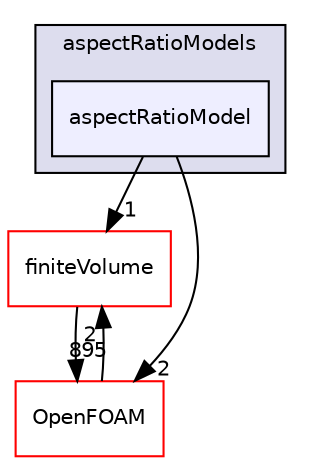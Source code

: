 digraph "src/phaseSystemModels/reactingEulerFoam/interfacialModels/aspectRatioModels/aspectRatioModel" {
  bgcolor=transparent;
  compound=true
  node [ fontsize="10", fontname="Helvetica"];
  edge [ labelfontsize="10", labelfontname="Helvetica"];
  subgraph clusterdir_988ffc8214f1b79cb3b086ce7a8911c8 {
    graph [ bgcolor="#ddddee", pencolor="black", label="aspectRatioModels" fontname="Helvetica", fontsize="10", URL="dir_988ffc8214f1b79cb3b086ce7a8911c8.html"]
  dir_6784f024cc2243292ffda00c49ebc684 [shape=box, label="aspectRatioModel", style="filled", fillcolor="#eeeeff", pencolor="black", URL="dir_6784f024cc2243292ffda00c49ebc684.html"];
  }
  dir_9bd15774b555cf7259a6fa18f99fe99b [shape=box label="finiteVolume" color="red" URL="dir_9bd15774b555cf7259a6fa18f99fe99b.html"];
  dir_c5473ff19b20e6ec4dfe5c310b3778a8 [shape=box label="OpenFOAM" color="red" URL="dir_c5473ff19b20e6ec4dfe5c310b3778a8.html"];
  dir_9bd15774b555cf7259a6fa18f99fe99b->dir_c5473ff19b20e6ec4dfe5c310b3778a8 [headlabel="895", labeldistance=1.5 headhref="dir_000814_002151.html"];
  dir_6784f024cc2243292ffda00c49ebc684->dir_9bd15774b555cf7259a6fa18f99fe99b [headlabel="1", labeldistance=1.5 headhref="dir_003070_000814.html"];
  dir_6784f024cc2243292ffda00c49ebc684->dir_c5473ff19b20e6ec4dfe5c310b3778a8 [headlabel="2", labeldistance=1.5 headhref="dir_003070_002151.html"];
  dir_c5473ff19b20e6ec4dfe5c310b3778a8->dir_9bd15774b555cf7259a6fa18f99fe99b [headlabel="2", labeldistance=1.5 headhref="dir_002151_000814.html"];
}
